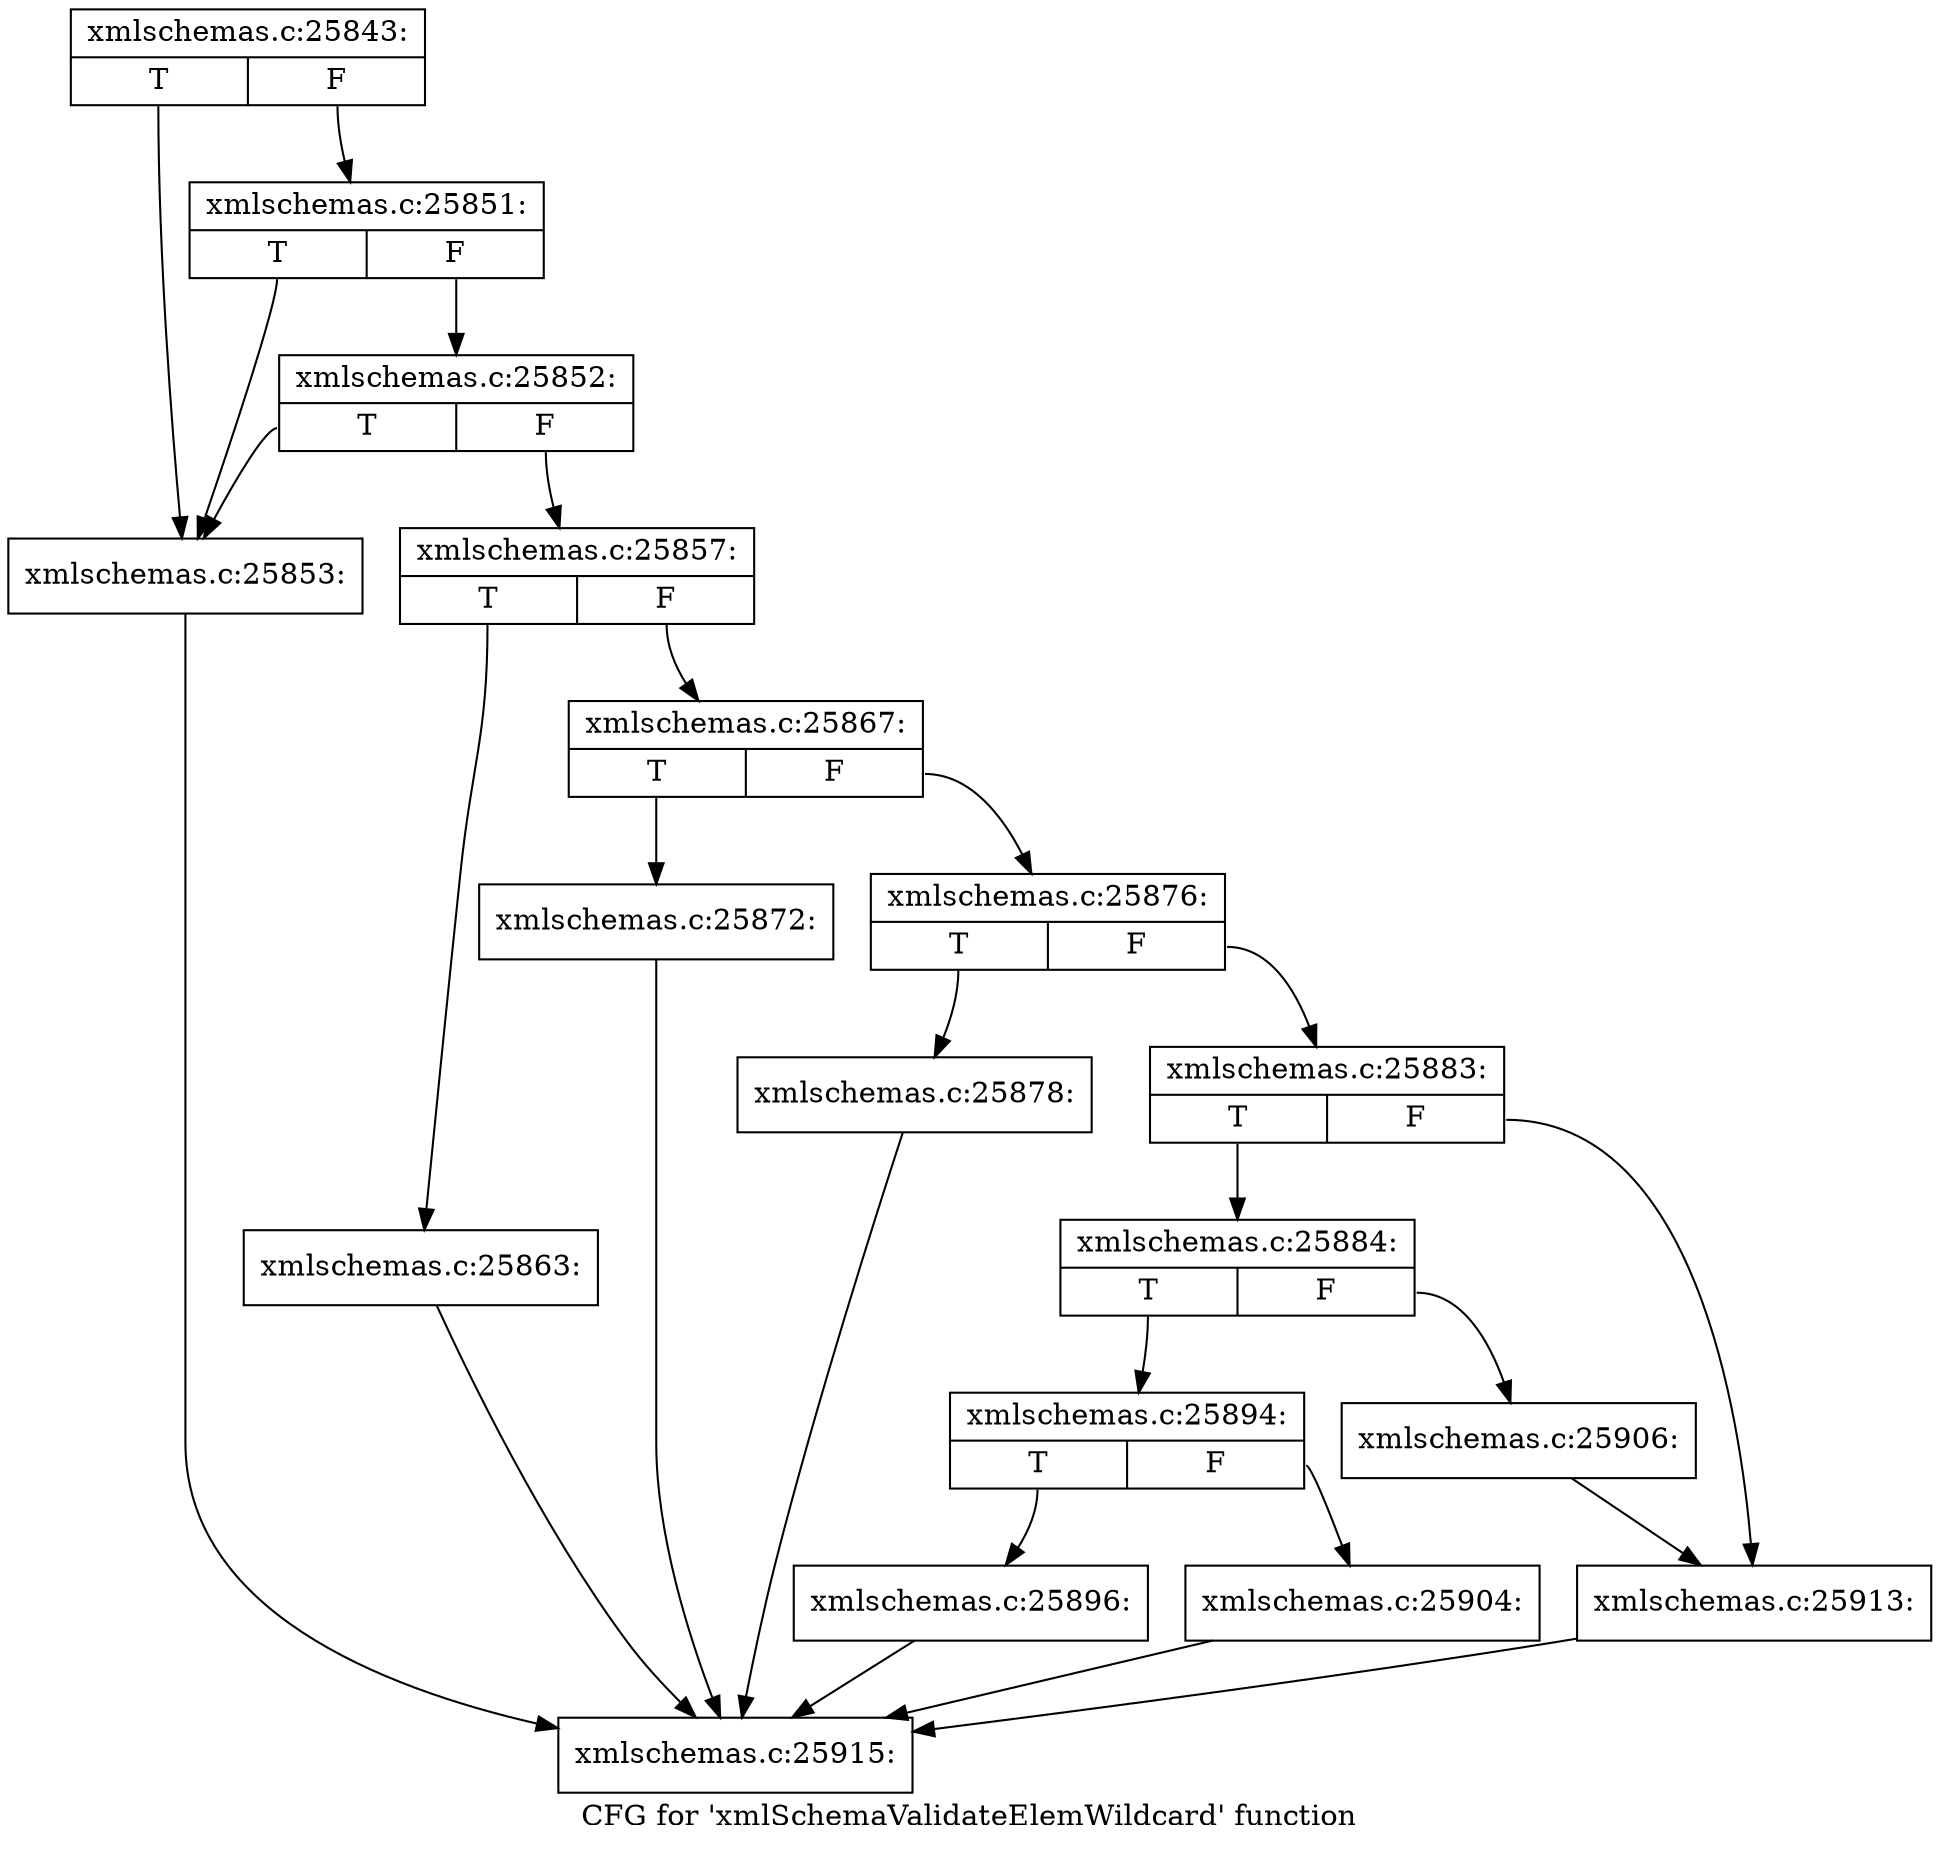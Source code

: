 digraph "CFG for 'xmlSchemaValidateElemWildcard' function" {
	label="CFG for 'xmlSchemaValidateElemWildcard' function";

	Node0x55d02679d7c0 [shape=record,label="{xmlschemas.c:25843:|{<s0>T|<s1>F}}"];
	Node0x55d02679d7c0:s0 -> Node0x55d0267aeae0;
	Node0x55d02679d7c0:s1 -> Node0x55d0267aec00;
	Node0x55d0267aec00 [shape=record,label="{xmlschemas.c:25851:|{<s0>T|<s1>F}}"];
	Node0x55d0267aec00:s0 -> Node0x55d0267aeae0;
	Node0x55d0267aec00:s1 -> Node0x55d0267aeb80;
	Node0x55d0267aeb80 [shape=record,label="{xmlschemas.c:25852:|{<s0>T|<s1>F}}"];
	Node0x55d0267aeb80:s0 -> Node0x55d0267aeae0;
	Node0x55d0267aeb80:s1 -> Node0x55d0267aeb30;
	Node0x55d0267aeae0 [shape=record,label="{xmlschemas.c:25853:}"];
	Node0x55d0267aeae0 -> Node0x55d02679d810;
	Node0x55d0267aeb30 [shape=record,label="{xmlschemas.c:25857:|{<s0>T|<s1>F}}"];
	Node0x55d0267aeb30:s0 -> Node0x55d0267afd20;
	Node0x55d0267aeb30:s1 -> Node0x55d0267afd70;
	Node0x55d0267afd20 [shape=record,label="{xmlschemas.c:25863:}"];
	Node0x55d0267afd20 -> Node0x55d02679d810;
	Node0x55d0267afd70 [shape=record,label="{xmlschemas.c:25867:|{<s0>T|<s1>F}}"];
	Node0x55d0267afd70:s0 -> Node0x55d0267b1290;
	Node0x55d0267afd70:s1 -> Node0x55d0267b12e0;
	Node0x55d0267b1290 [shape=record,label="{xmlschemas.c:25872:}"];
	Node0x55d0267b1290 -> Node0x55d02679d810;
	Node0x55d0267b12e0 [shape=record,label="{xmlschemas.c:25876:|{<s0>T|<s1>F}}"];
	Node0x55d0267b12e0:s0 -> Node0x55d0267b1c70;
	Node0x55d0267b12e0:s1 -> Node0x55d0267b1cc0;
	Node0x55d0267b1c70 [shape=record,label="{xmlschemas.c:25878:}"];
	Node0x55d0267b1c70 -> Node0x55d02679d810;
	Node0x55d0267b1cc0 [shape=record,label="{xmlschemas.c:25883:|{<s0>T|<s1>F}}"];
	Node0x55d0267b1cc0:s0 -> Node0x55d0267b27d0;
	Node0x55d0267b1cc0:s1 -> Node0x55d0267b2820;
	Node0x55d0267b27d0 [shape=record,label="{xmlschemas.c:25884:|{<s0>T|<s1>F}}"];
	Node0x55d0267b27d0:s0 -> Node0x55d0267b30f0;
	Node0x55d0267b27d0:s1 -> Node0x55d0267b3140;
	Node0x55d0267b30f0 [shape=record,label="{xmlschemas.c:25894:|{<s0>T|<s1>F}}"];
	Node0x55d0267b30f0:s0 -> Node0x55d0267b3500;
	Node0x55d0267b30f0:s1 -> Node0x55d0267b3550;
	Node0x55d0267b3500 [shape=record,label="{xmlschemas.c:25896:}"];
	Node0x55d0267b3500 -> Node0x55d02679d810;
	Node0x55d0267b3550 [shape=record,label="{xmlschemas.c:25904:}"];
	Node0x55d0267b3550 -> Node0x55d02679d810;
	Node0x55d0267b3140 [shape=record,label="{xmlschemas.c:25906:}"];
	Node0x55d0267b3140 -> Node0x55d0267b2820;
	Node0x55d0267b2820 [shape=record,label="{xmlschemas.c:25913:}"];
	Node0x55d0267b2820 -> Node0x55d02679d810;
	Node0x55d02679d810 [shape=record,label="{xmlschemas.c:25915:}"];
}
